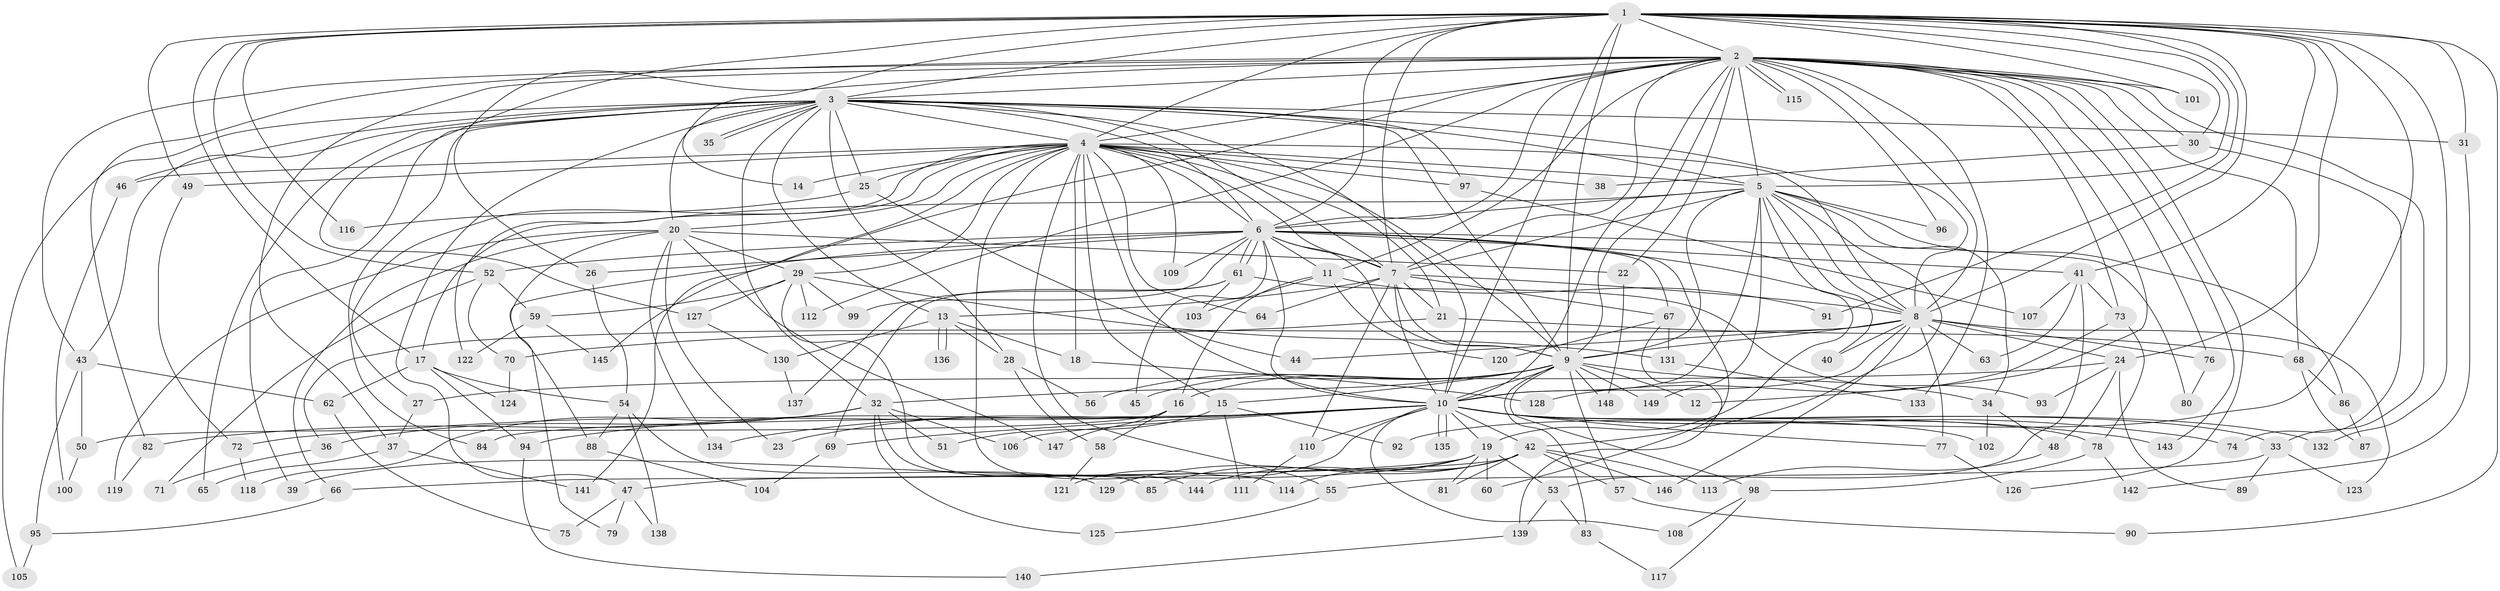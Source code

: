 // coarse degree distribution, {22: 0.008771929824561403, 28: 0.008771929824561403, 23: 0.008771929824561403, 35: 0.008771929824561403, 16: 0.017543859649122806, 21: 0.008771929824561403, 19: 0.008771929824561403, 29: 0.008771929824561403, 6: 0.05263157894736842, 2: 0.4473684210526316, 5: 0.07017543859649122, 3: 0.21052631578947367, 8: 0.008771929824561403, 10: 0.008771929824561403, 4: 0.07894736842105263, 9: 0.017543859649122806, 11: 0.008771929824561403, 7: 0.008771929824561403, 1: 0.008771929824561403}
// Generated by graph-tools (version 1.1) at 2025/51/02/27/25 19:51:48]
// undirected, 149 vertices, 323 edges
graph export_dot {
graph [start="1"]
  node [color=gray90,style=filled];
  1;
  2;
  3;
  4;
  5;
  6;
  7;
  8;
  9;
  10;
  11;
  12;
  13;
  14;
  15;
  16;
  17;
  18;
  19;
  20;
  21;
  22;
  23;
  24;
  25;
  26;
  27;
  28;
  29;
  30;
  31;
  32;
  33;
  34;
  35;
  36;
  37;
  38;
  39;
  40;
  41;
  42;
  43;
  44;
  45;
  46;
  47;
  48;
  49;
  50;
  51;
  52;
  53;
  54;
  55;
  56;
  57;
  58;
  59;
  60;
  61;
  62;
  63;
  64;
  65;
  66;
  67;
  68;
  69;
  70;
  71;
  72;
  73;
  74;
  75;
  76;
  77;
  78;
  79;
  80;
  81;
  82;
  83;
  84;
  85;
  86;
  87;
  88;
  89;
  90;
  91;
  92;
  93;
  94;
  95;
  96;
  97;
  98;
  99;
  100;
  101;
  102;
  103;
  104;
  105;
  106;
  107;
  108;
  109;
  110;
  111;
  112;
  113;
  114;
  115;
  116;
  117;
  118;
  119;
  120;
  121;
  122;
  123;
  124;
  125;
  126;
  127;
  128;
  129;
  130;
  131;
  132;
  133;
  134;
  135;
  136;
  137;
  138;
  139;
  140;
  141;
  142;
  143;
  144;
  145;
  146;
  147;
  148;
  149;
  1 -- 2;
  1 -- 3;
  1 -- 4;
  1 -- 5;
  1 -- 6;
  1 -- 7;
  1 -- 8;
  1 -- 9;
  1 -- 10;
  1 -- 14;
  1 -- 17;
  1 -- 24;
  1 -- 30;
  1 -- 31;
  1 -- 41;
  1 -- 49;
  1 -- 52;
  1 -- 90;
  1 -- 91;
  1 -- 92;
  1 -- 101;
  1 -- 116;
  1 -- 127;
  1 -- 132;
  2 -- 3;
  2 -- 4;
  2 -- 5;
  2 -- 6;
  2 -- 7;
  2 -- 8;
  2 -- 9;
  2 -- 10;
  2 -- 11;
  2 -- 12;
  2 -- 22;
  2 -- 26;
  2 -- 30;
  2 -- 33;
  2 -- 37;
  2 -- 43;
  2 -- 68;
  2 -- 73;
  2 -- 76;
  2 -- 82;
  2 -- 96;
  2 -- 101;
  2 -- 112;
  2 -- 115;
  2 -- 115;
  2 -- 126;
  2 -- 133;
  2 -- 143;
  2 -- 145;
  3 -- 4;
  3 -- 5;
  3 -- 6;
  3 -- 7;
  3 -- 8;
  3 -- 9;
  3 -- 10;
  3 -- 13;
  3 -- 20;
  3 -- 25;
  3 -- 28;
  3 -- 31;
  3 -- 32;
  3 -- 35;
  3 -- 35;
  3 -- 39;
  3 -- 43;
  3 -- 46;
  3 -- 47;
  3 -- 65;
  3 -- 84;
  3 -- 97;
  3 -- 105;
  4 -- 5;
  4 -- 6;
  4 -- 7;
  4 -- 8;
  4 -- 9;
  4 -- 10;
  4 -- 14;
  4 -- 15;
  4 -- 18;
  4 -- 20;
  4 -- 21;
  4 -- 25;
  4 -- 27;
  4 -- 29;
  4 -- 38;
  4 -- 46;
  4 -- 49;
  4 -- 55;
  4 -- 64;
  4 -- 97;
  4 -- 109;
  4 -- 114;
  4 -- 122;
  4 -- 141;
  5 -- 6;
  5 -- 7;
  5 -- 8;
  5 -- 9;
  5 -- 10;
  5 -- 17;
  5 -- 19;
  5 -- 34;
  5 -- 40;
  5 -- 42;
  5 -- 86;
  5 -- 96;
  5 -- 149;
  6 -- 7;
  6 -- 8;
  6 -- 9;
  6 -- 10;
  6 -- 11;
  6 -- 26;
  6 -- 41;
  6 -- 45;
  6 -- 52;
  6 -- 60;
  6 -- 61;
  6 -- 61;
  6 -- 67;
  6 -- 79;
  6 -- 80;
  6 -- 99;
  6 -- 109;
  7 -- 8;
  7 -- 9;
  7 -- 10;
  7 -- 13;
  7 -- 21;
  7 -- 64;
  7 -- 67;
  7 -- 110;
  8 -- 9;
  8 -- 10;
  8 -- 24;
  8 -- 36;
  8 -- 40;
  8 -- 44;
  8 -- 63;
  8 -- 76;
  8 -- 77;
  8 -- 123;
  8 -- 146;
  9 -- 10;
  9 -- 12;
  9 -- 15;
  9 -- 16;
  9 -- 32;
  9 -- 34;
  9 -- 45;
  9 -- 56;
  9 -- 57;
  9 -- 83;
  9 -- 98;
  9 -- 148;
  9 -- 149;
  10 -- 19;
  10 -- 23;
  10 -- 33;
  10 -- 42;
  10 -- 69;
  10 -- 72;
  10 -- 74;
  10 -- 77;
  10 -- 78;
  10 -- 84;
  10 -- 94;
  10 -- 102;
  10 -- 106;
  10 -- 108;
  10 -- 110;
  10 -- 121;
  10 -- 132;
  10 -- 134;
  10 -- 135;
  10 -- 135;
  10 -- 143;
  11 -- 16;
  11 -- 91;
  11 -- 103;
  11 -- 120;
  13 -- 18;
  13 -- 28;
  13 -- 130;
  13 -- 136;
  13 -- 136;
  15 -- 51;
  15 -- 92;
  15 -- 111;
  16 -- 50;
  16 -- 58;
  16 -- 147;
  17 -- 54;
  17 -- 62;
  17 -- 94;
  17 -- 124;
  18 -- 128;
  19 -- 39;
  19 -- 53;
  19 -- 60;
  19 -- 66;
  19 -- 81;
  19 -- 85;
  20 -- 22;
  20 -- 23;
  20 -- 29;
  20 -- 66;
  20 -- 88;
  20 -- 119;
  20 -- 134;
  20 -- 147;
  21 -- 68;
  21 -- 70;
  22 -- 148;
  24 -- 27;
  24 -- 48;
  24 -- 89;
  24 -- 93;
  25 -- 44;
  25 -- 116;
  26 -- 54;
  27 -- 37;
  28 -- 56;
  28 -- 58;
  29 -- 59;
  29 -- 99;
  29 -- 112;
  29 -- 127;
  29 -- 131;
  29 -- 144;
  30 -- 38;
  30 -- 74;
  31 -- 142;
  32 -- 36;
  32 -- 51;
  32 -- 82;
  32 -- 85;
  32 -- 106;
  32 -- 118;
  32 -- 125;
  33 -- 55;
  33 -- 89;
  33 -- 123;
  34 -- 48;
  34 -- 102;
  36 -- 71;
  37 -- 65;
  37 -- 141;
  41 -- 53;
  41 -- 63;
  41 -- 73;
  41 -- 107;
  42 -- 47;
  42 -- 57;
  42 -- 81;
  42 -- 113;
  42 -- 114;
  42 -- 129;
  42 -- 144;
  42 -- 146;
  43 -- 50;
  43 -- 62;
  43 -- 95;
  46 -- 100;
  47 -- 75;
  47 -- 79;
  47 -- 138;
  48 -- 113;
  49 -- 72;
  50 -- 100;
  52 -- 59;
  52 -- 70;
  52 -- 71;
  53 -- 83;
  53 -- 139;
  54 -- 88;
  54 -- 129;
  54 -- 138;
  55 -- 125;
  57 -- 90;
  58 -- 121;
  59 -- 122;
  59 -- 145;
  61 -- 69;
  61 -- 93;
  61 -- 103;
  61 -- 137;
  62 -- 75;
  66 -- 95;
  67 -- 120;
  67 -- 131;
  67 -- 139;
  68 -- 86;
  68 -- 87;
  69 -- 104;
  70 -- 124;
  72 -- 118;
  73 -- 78;
  73 -- 128;
  76 -- 80;
  77 -- 126;
  78 -- 98;
  78 -- 142;
  82 -- 119;
  83 -- 117;
  86 -- 87;
  88 -- 104;
  94 -- 140;
  95 -- 105;
  97 -- 107;
  98 -- 108;
  98 -- 117;
  110 -- 111;
  127 -- 130;
  130 -- 137;
  131 -- 133;
  139 -- 140;
}
